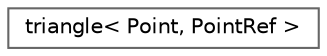 digraph "Graphical Class Hierarchy"
{
 // LATEX_PDF_SIZE
  bgcolor="transparent";
  edge [fontname=Helvetica,fontsize=10,labelfontname=Helvetica,labelfontsize=10];
  node [fontname=Helvetica,fontsize=10,shape=box,height=0.2,width=0.4];
  rankdir="LR";
  Node0 [id="Node000000",label="triangle\< Point, PointRef \>",height=0.2,width=0.4,color="grey40", fillcolor="white", style="filled",URL="$classFoam_1_1triangle.html",tooltip="A triangle primitive used to calculate face normals and swept volumes. Uses referred points."];
}
